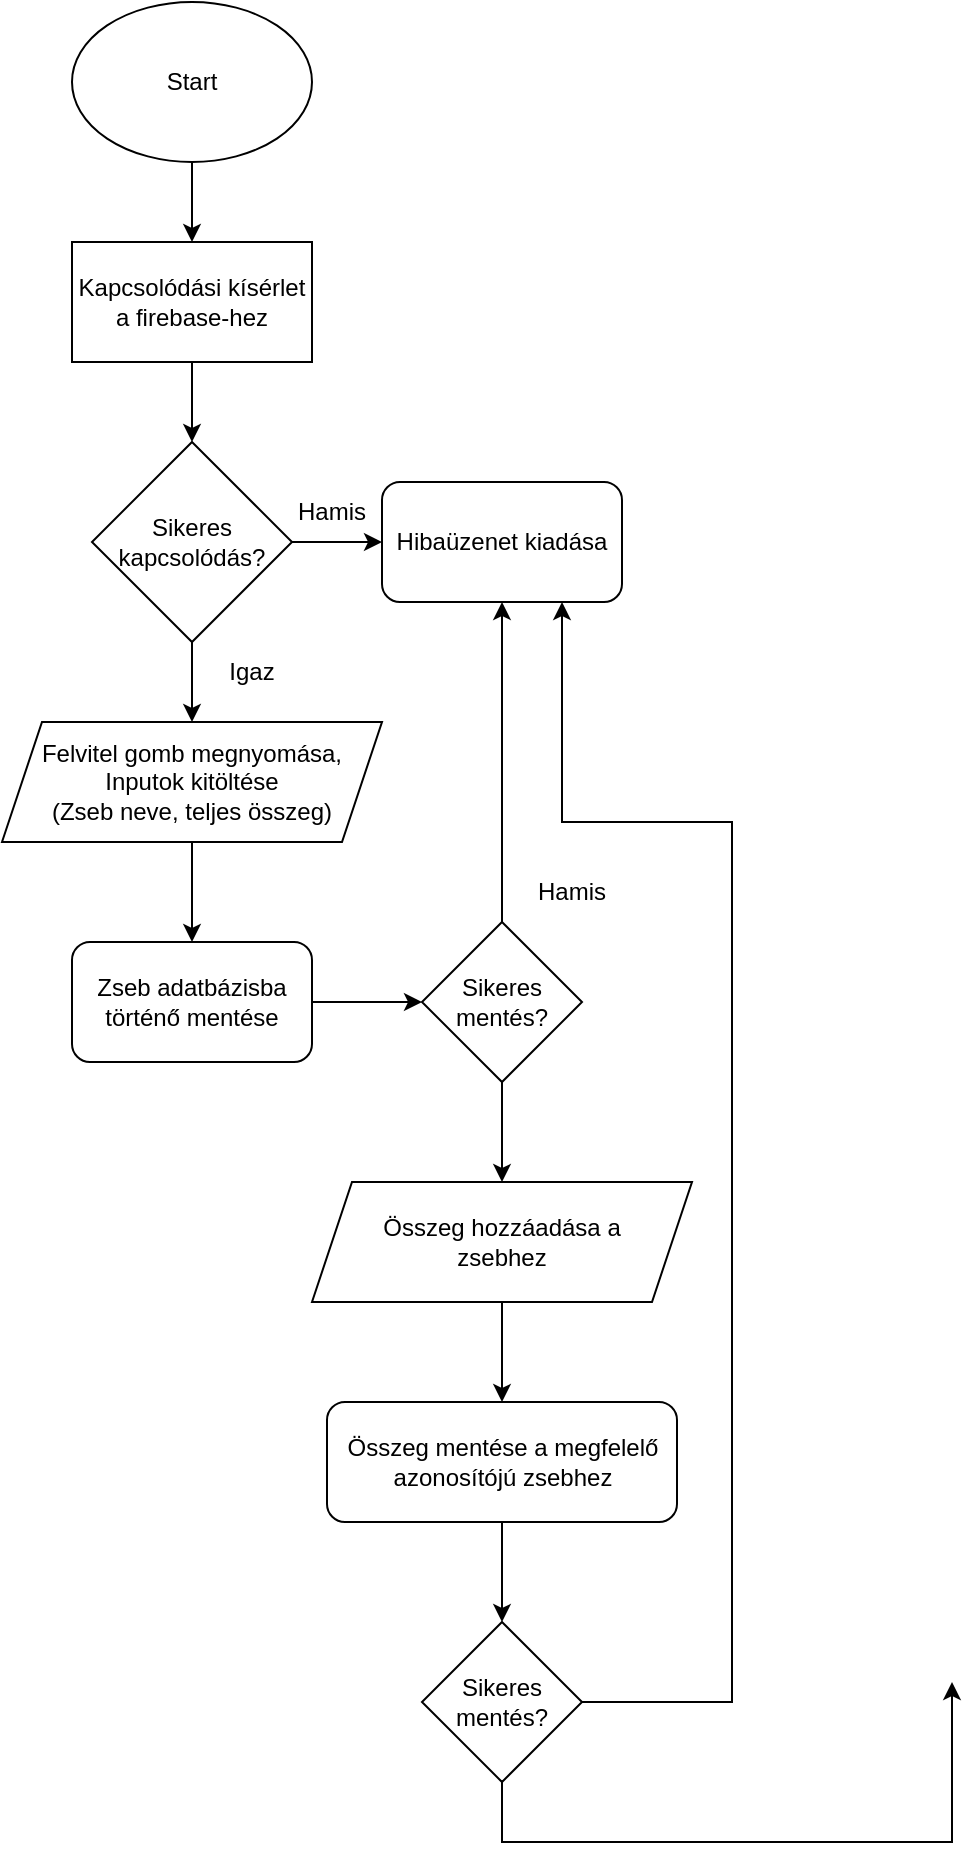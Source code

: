 <mxfile version="17.4.2" type="github">
  <diagram id="C5RBs43oDa-KdzZeNtuy" name="Page-1">
    <mxGraphModel dx="1483" dy="3165" grid="1" gridSize="10" guides="1" tooltips="1" connect="1" arrows="1" fold="1" page="1" pageScale="1" pageWidth="827" pageHeight="1169" math="0" shadow="0">
      <root>
        <mxCell id="WIyWlLk6GJQsqaUBKTNV-0" />
        <mxCell id="WIyWlLk6GJQsqaUBKTNV-1" parent="WIyWlLk6GJQsqaUBKTNV-0" />
        <mxCell id="6GIINme4O-2nHEcipaZt-0" value="Start" style="ellipse;whiteSpace=wrap;html=1;" vertex="1" parent="WIyWlLk6GJQsqaUBKTNV-1">
          <mxGeometry x="80" y="-1200" width="120" height="80" as="geometry" />
        </mxCell>
        <mxCell id="6GIINme4O-2nHEcipaZt-1" value="Kapcsolódási kísérlet a firebase-hez" style="rounded=0;whiteSpace=wrap;html=1;" vertex="1" parent="WIyWlLk6GJQsqaUBKTNV-1">
          <mxGeometry x="80" y="-1080" width="120" height="60" as="geometry" />
        </mxCell>
        <mxCell id="6GIINme4O-2nHEcipaZt-2" value="" style="endArrow=classic;html=1;rounded=0;exitX=0.5;exitY=1;exitDx=0;exitDy=0;entryX=0.5;entryY=0;entryDx=0;entryDy=0;" edge="1" parent="WIyWlLk6GJQsqaUBKTNV-1" source="6GIINme4O-2nHEcipaZt-0" target="6GIINme4O-2nHEcipaZt-1">
          <mxGeometry width="50" height="50" relative="1" as="geometry">
            <mxPoint x="390" y="-920" as="sourcePoint" />
            <mxPoint x="440" y="-970" as="targetPoint" />
          </mxGeometry>
        </mxCell>
        <mxCell id="6GIINme4O-2nHEcipaZt-3" value="Sikeres&lt;br&gt;kapcsolódás?" style="rhombus;whiteSpace=wrap;html=1;" vertex="1" parent="WIyWlLk6GJQsqaUBKTNV-1">
          <mxGeometry x="90" y="-980" width="100" height="100" as="geometry" />
        </mxCell>
        <mxCell id="6GIINme4O-2nHEcipaZt-4" value="" style="endArrow=classic;html=1;rounded=0;exitX=0.5;exitY=1;exitDx=0;exitDy=0;entryX=0.5;entryY=0;entryDx=0;entryDy=0;" edge="1" parent="WIyWlLk6GJQsqaUBKTNV-1" source="6GIINme4O-2nHEcipaZt-1" target="6GIINme4O-2nHEcipaZt-3">
          <mxGeometry width="50" height="50" relative="1" as="geometry">
            <mxPoint x="110" y="-950" as="sourcePoint" />
            <mxPoint x="160" y="-1000" as="targetPoint" />
          </mxGeometry>
        </mxCell>
        <mxCell id="6GIINme4O-2nHEcipaZt-5" value="Hibaüzenet kiadása" style="rounded=1;whiteSpace=wrap;html=1;" vertex="1" parent="WIyWlLk6GJQsqaUBKTNV-1">
          <mxGeometry x="235" y="-960" width="120" height="60" as="geometry" />
        </mxCell>
        <mxCell id="6GIINme4O-2nHEcipaZt-6" value="" style="endArrow=classic;html=1;rounded=0;exitX=1;exitY=0.5;exitDx=0;exitDy=0;entryX=0;entryY=0.5;entryDx=0;entryDy=0;" edge="1" parent="WIyWlLk6GJQsqaUBKTNV-1" source="6GIINme4O-2nHEcipaZt-3" target="6GIINme4O-2nHEcipaZt-5">
          <mxGeometry width="50" height="50" relative="1" as="geometry">
            <mxPoint x="200" y="-790" as="sourcePoint" />
            <mxPoint x="250" y="-840" as="targetPoint" />
          </mxGeometry>
        </mxCell>
        <mxCell id="6GIINme4O-2nHEcipaZt-7" value="" style="endArrow=classic;html=1;rounded=0;exitX=0.5;exitY=1;exitDx=0;exitDy=0;" edge="1" parent="WIyWlLk6GJQsqaUBKTNV-1" source="6GIINme4O-2nHEcipaZt-3">
          <mxGeometry width="50" height="50" relative="1" as="geometry">
            <mxPoint x="150" y="-810" as="sourcePoint" />
            <mxPoint x="140" y="-840" as="targetPoint" />
          </mxGeometry>
        </mxCell>
        <mxCell id="6GIINme4O-2nHEcipaZt-15" value="" style="edgeStyle=orthogonalEdgeStyle;rounded=0;orthogonalLoop=1;jettySize=auto;html=1;exitX=0.5;exitY=1;exitDx=0;exitDy=0;" edge="1" parent="WIyWlLk6GJQsqaUBKTNV-1" source="6GIINme4O-2nHEcipaZt-8" target="6GIINme4O-2nHEcipaZt-14">
          <mxGeometry relative="1" as="geometry">
            <Array as="points">
              <mxPoint x="125" y="-700" />
            </Array>
          </mxGeometry>
        </mxCell>
        <mxCell id="6GIINme4O-2nHEcipaZt-8" value="Felvitel gomb megnyomása,&lt;br&gt;Inputok kitöltése&lt;br&gt;(Zseb neve, teljes összeg)" style="shape=parallelogram;perimeter=parallelogramPerimeter;whiteSpace=wrap;html=1;fixedSize=1;" vertex="1" parent="WIyWlLk6GJQsqaUBKTNV-1">
          <mxGeometry x="45" y="-840" width="190" height="60" as="geometry" />
        </mxCell>
        <mxCell id="6GIINme4O-2nHEcipaZt-9" value="Hamis" style="text;html=1;strokeColor=none;fillColor=none;align=center;verticalAlign=middle;whiteSpace=wrap;rounded=0;" vertex="1" parent="WIyWlLk6GJQsqaUBKTNV-1">
          <mxGeometry x="180" y="-960" width="60" height="30" as="geometry" />
        </mxCell>
        <mxCell id="6GIINme4O-2nHEcipaZt-10" value="Igaz" style="text;html=1;strokeColor=none;fillColor=none;align=center;verticalAlign=middle;whiteSpace=wrap;rounded=0;" vertex="1" parent="WIyWlLk6GJQsqaUBKTNV-1">
          <mxGeometry x="140" y="-880" width="60" height="30" as="geometry" />
        </mxCell>
        <mxCell id="6GIINme4O-2nHEcipaZt-16" style="edgeStyle=orthogonalEdgeStyle;rounded=0;orthogonalLoop=1;jettySize=auto;html=1;entryX=0;entryY=0.5;entryDx=0;entryDy=0;" edge="1" parent="WIyWlLk6GJQsqaUBKTNV-1" source="6GIINme4O-2nHEcipaZt-14" target="6GIINme4O-2nHEcipaZt-17">
          <mxGeometry relative="1" as="geometry">
            <mxPoint x="350" y="-700" as="targetPoint" />
          </mxGeometry>
        </mxCell>
        <mxCell id="6GIINme4O-2nHEcipaZt-14" value="Zseb adatbázisba történő mentése" style="rounded=1;whiteSpace=wrap;html=1;" vertex="1" parent="WIyWlLk6GJQsqaUBKTNV-1">
          <mxGeometry x="80" y="-730" width="120" height="60" as="geometry" />
        </mxCell>
        <mxCell id="6GIINme4O-2nHEcipaZt-18" style="edgeStyle=orthogonalEdgeStyle;rounded=0;orthogonalLoop=1;jettySize=auto;html=1;exitX=0.5;exitY=0;exitDx=0;exitDy=0;entryX=0.5;entryY=1;entryDx=0;entryDy=0;" edge="1" parent="WIyWlLk6GJQsqaUBKTNV-1" source="6GIINme4O-2nHEcipaZt-17" target="6GIINme4O-2nHEcipaZt-5">
          <mxGeometry relative="1" as="geometry" />
        </mxCell>
        <mxCell id="6GIINme4O-2nHEcipaZt-17" value="Sikeres mentés?" style="rhombus;whiteSpace=wrap;html=1;" vertex="1" parent="WIyWlLk6GJQsqaUBKTNV-1">
          <mxGeometry x="255" y="-740" width="80" height="80" as="geometry" />
        </mxCell>
        <mxCell id="6GIINme4O-2nHEcipaZt-19" value="Hamis" style="text;html=1;strokeColor=none;fillColor=none;align=center;verticalAlign=middle;whiteSpace=wrap;rounded=0;" vertex="1" parent="WIyWlLk6GJQsqaUBKTNV-1">
          <mxGeometry x="300" y="-770" width="60" height="30" as="geometry" />
        </mxCell>
        <mxCell id="6GIINme4O-2nHEcipaZt-20" value="" style="endArrow=classic;html=1;rounded=0;exitX=0.5;exitY=1;exitDx=0;exitDy=0;" edge="1" parent="WIyWlLk6GJQsqaUBKTNV-1" source="6GIINme4O-2nHEcipaZt-17">
          <mxGeometry width="50" height="50" relative="1" as="geometry">
            <mxPoint x="290" y="-620" as="sourcePoint" />
            <mxPoint x="295" y="-610" as="targetPoint" />
          </mxGeometry>
        </mxCell>
        <mxCell id="6GIINme4O-2nHEcipaZt-23" style="edgeStyle=orthogonalEdgeStyle;rounded=0;orthogonalLoop=1;jettySize=auto;html=1;entryX=0.5;entryY=0;entryDx=0;entryDy=0;" edge="1" parent="WIyWlLk6GJQsqaUBKTNV-1" source="6GIINme4O-2nHEcipaZt-21" target="6GIINme4O-2nHEcipaZt-22">
          <mxGeometry relative="1" as="geometry" />
        </mxCell>
        <mxCell id="6GIINme4O-2nHEcipaZt-21" value="Összeg hozzáadása a &lt;br&gt;zsebhez" style="shape=parallelogram;perimeter=parallelogramPerimeter;whiteSpace=wrap;html=1;fixedSize=1;" vertex="1" parent="WIyWlLk6GJQsqaUBKTNV-1">
          <mxGeometry x="200" y="-610" width="190" height="60" as="geometry" />
        </mxCell>
        <mxCell id="6GIINme4O-2nHEcipaZt-26" style="edgeStyle=orthogonalEdgeStyle;rounded=0;orthogonalLoop=1;jettySize=auto;html=1;entryX=0.5;entryY=0;entryDx=0;entryDy=0;" edge="1" parent="WIyWlLk6GJQsqaUBKTNV-1" source="6GIINme4O-2nHEcipaZt-22" target="6GIINme4O-2nHEcipaZt-24">
          <mxGeometry relative="1" as="geometry" />
        </mxCell>
        <mxCell id="6GIINme4O-2nHEcipaZt-22" value="Összeg mentése a megfelelő azonosítójú zsebhez" style="rounded=1;whiteSpace=wrap;html=1;" vertex="1" parent="WIyWlLk6GJQsqaUBKTNV-1">
          <mxGeometry x="207.5" y="-500" width="175" height="60" as="geometry" />
        </mxCell>
        <mxCell id="6GIINme4O-2nHEcipaZt-27" style="edgeStyle=orthogonalEdgeStyle;rounded=0;orthogonalLoop=1;jettySize=auto;html=1;entryX=0.75;entryY=1;entryDx=0;entryDy=0;" edge="1" parent="WIyWlLk6GJQsqaUBKTNV-1" source="6GIINme4O-2nHEcipaZt-24" target="6GIINme4O-2nHEcipaZt-5">
          <mxGeometry relative="1" as="geometry">
            <mxPoint x="360" y="-800" as="targetPoint" />
            <Array as="points">
              <mxPoint x="410" y="-350" />
              <mxPoint x="410" y="-790" />
              <mxPoint x="325" y="-790" />
            </Array>
          </mxGeometry>
        </mxCell>
        <mxCell id="6GIINme4O-2nHEcipaZt-24" value="Sikeres mentés?" style="rhombus;whiteSpace=wrap;html=1;" vertex="1" parent="WIyWlLk6GJQsqaUBKTNV-1">
          <mxGeometry x="255" y="-390" width="80" height="80" as="geometry" />
        </mxCell>
        <mxCell id="6GIINme4O-2nHEcipaZt-28" value="" style="endArrow=classic;html=1;rounded=0;exitX=0.5;exitY=1;exitDx=0;exitDy=0;" edge="1" parent="WIyWlLk6GJQsqaUBKTNV-1" source="6GIINme4O-2nHEcipaZt-24">
          <mxGeometry width="50" height="50" relative="1" as="geometry">
            <mxPoint x="340" y="-280" as="sourcePoint" />
            <mxPoint x="520" y="-360" as="targetPoint" />
            <Array as="points">
              <mxPoint x="295" y="-280" />
              <mxPoint x="520" y="-280" />
            </Array>
          </mxGeometry>
        </mxCell>
      </root>
    </mxGraphModel>
  </diagram>
</mxfile>
